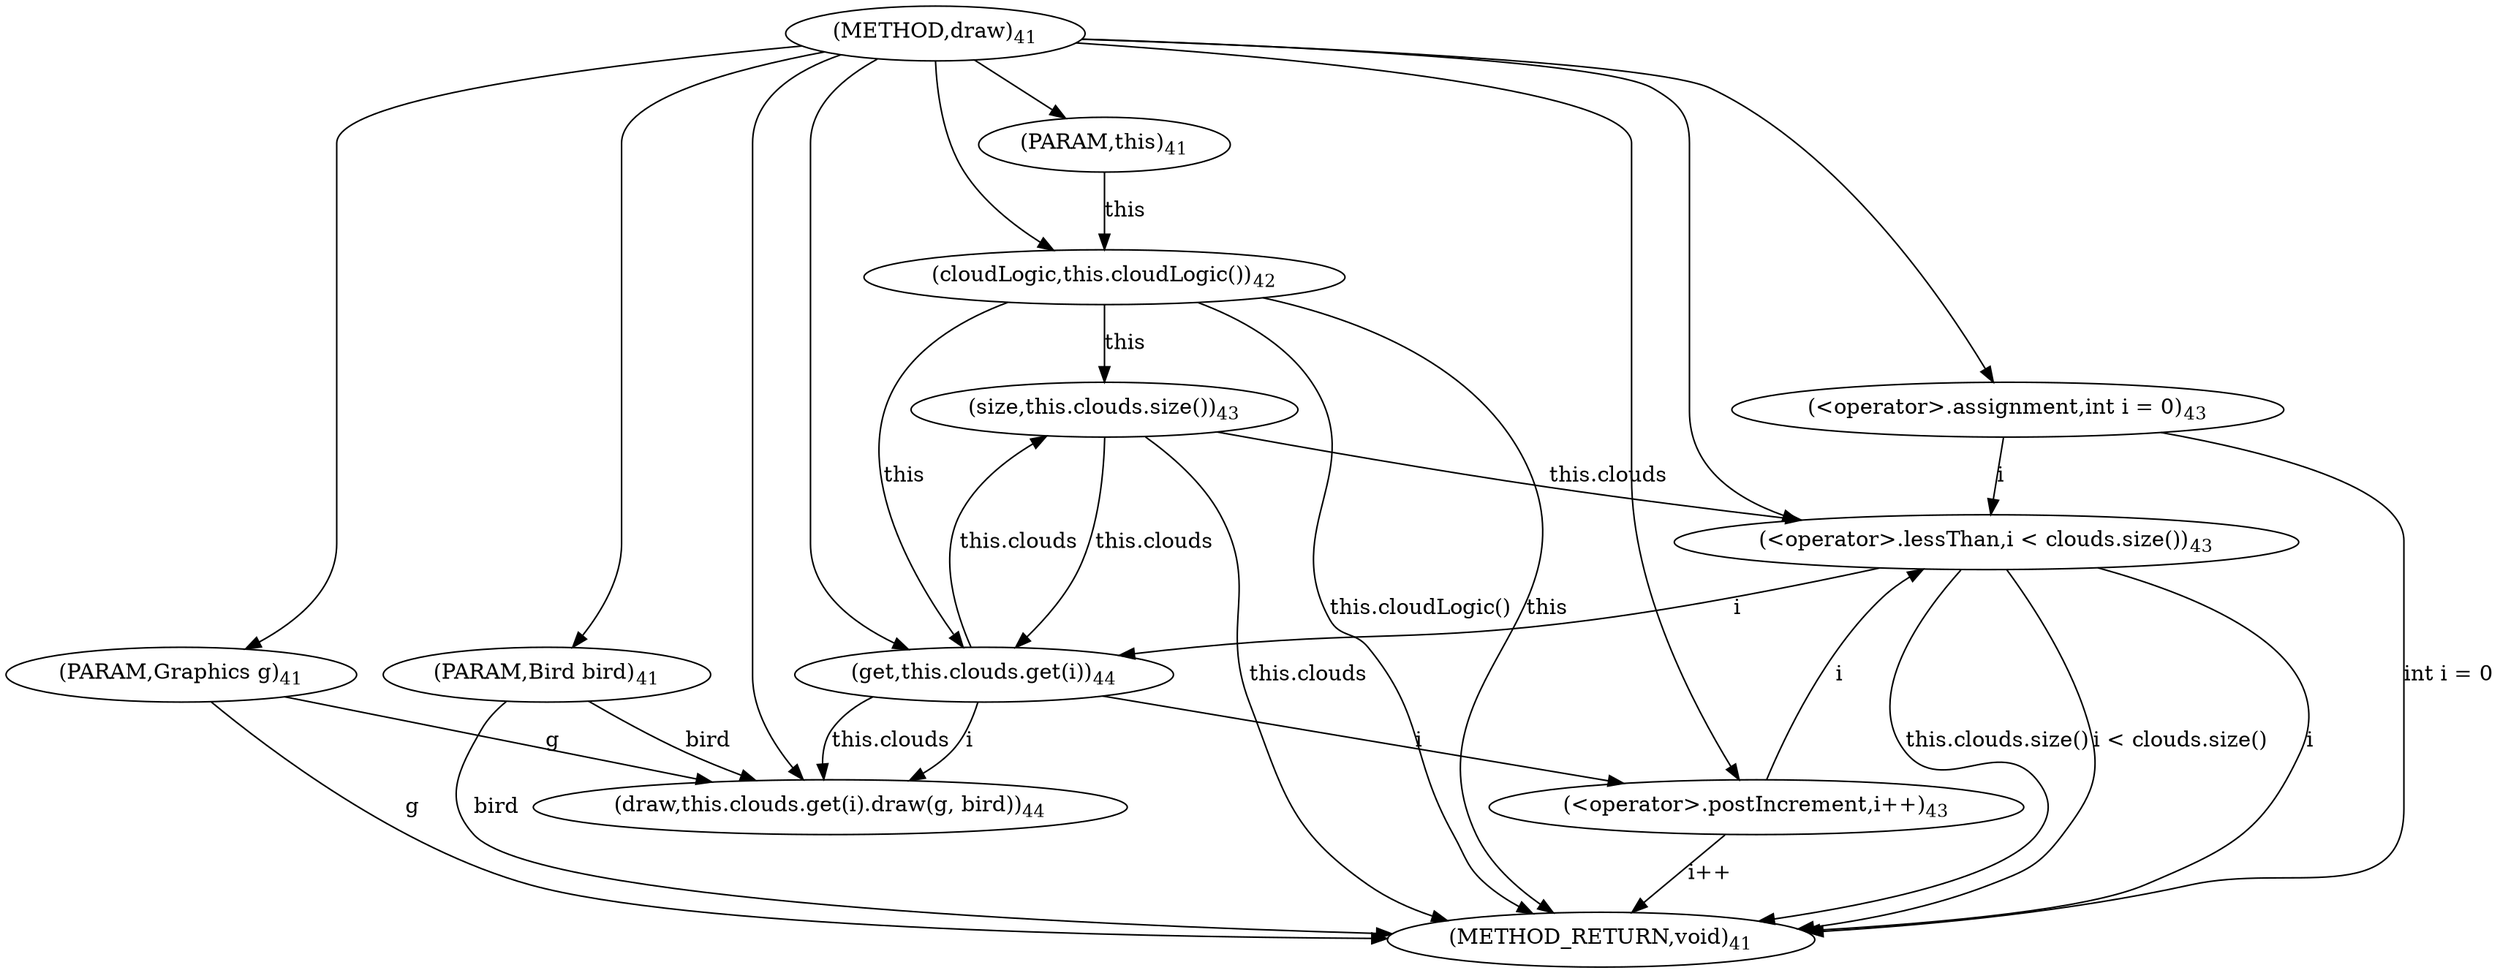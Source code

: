 digraph "draw" {  
"103" [label = <(METHOD,draw)<SUB>41</SUB>> ]
"132" [label = <(METHOD_RETURN,void)<SUB>41</SUB>> ]
"4" [label = <(PARAM,this)<SUB>41</SUB>> ]
"104" [label = <(PARAM,Graphics g)<SUB>41</SUB>> ]
"105" [label = <(PARAM,Bird bird)<SUB>41</SUB>> ]
"107" [label = <(cloudLogic,this.cloudLogic())<SUB>42</SUB>> ]
"107" [label = <(cloudLogic,this.cloudLogic())<SUB>42</SUB>> ]
"110" [label = <(&lt;operator&gt;.assignment,int i = 0)<SUB>43</SUB>> ]
"113" [label = <(&lt;operator&gt;.lessThan,i &lt; clouds.size())<SUB>43</SUB>> ]
"119" [label = <(&lt;operator&gt;.postIncrement,i++)<SUB>43</SUB>> ]
"110" [label = <(&lt;operator&gt;.assignment,int i = 0)<SUB>43</SUB>> ]
"110" [label = <(&lt;operator&gt;.assignment,int i = 0)<SUB>43</SUB>> ]
"113" [label = <(&lt;operator&gt;.lessThan,i &lt; clouds.size())<SUB>43</SUB>> ]
"113" [label = <(&lt;operator&gt;.lessThan,i &lt; clouds.size())<SUB>43</SUB>> ]
"119" [label = <(&lt;operator&gt;.postIncrement,i++)<SUB>43</SUB>> ]
"122" [label = <(draw,this.clouds.get(i).draw(g, bird))<SUB>44</SUB>> ]
"115" [label = <(size,this.clouds.size())<SUB>43</SUB>> ]
"122" [label = <(draw,this.clouds.get(i).draw(g, bird))<SUB>44</SUB>> ]
"122" [label = <(draw,this.clouds.get(i).draw(g, bird))<SUB>44</SUB>> ]
"122" [label = <(draw,this.clouds.get(i).draw(g, bird))<SUB>44</SUB>> ]
"123" [label = <(get,this.clouds.get(i))<SUB>44</SUB>> ]
"123" [label = <(get,this.clouds.get(i))<SUB>44</SUB>> ]
  "104" -> "132"  [ label = "g"] 
  "105" -> "132"  [ label = "bird"] 
  "107" -> "132"  [ label = "this"] 
  "107" -> "132"  [ label = "this.cloudLogic()"] 
  "110" -> "132"  [ label = "int i = 0"] 
  "113" -> "132"  [ label = "i"] 
  "115" -> "132"  [ label = "this.clouds"] 
  "113" -> "132"  [ label = "this.clouds.size()"] 
  "113" -> "132"  [ label = "i &lt; clouds.size()"] 
  "119" -> "132"  [ label = "i++"] 
  "103" -> "4" 
  "103" -> "104" 
  "103" -> "105" 
  "4" -> "107"  [ label = "this"] 
  "103" -> "107" 
  "103" -> "110" 
  "110" -> "113"  [ label = "i"] 
  "119" -> "113"  [ label = "i"] 
  "103" -> "113" 
  "115" -> "113"  [ label = "this.clouds"] 
  "123" -> "119"  [ label = "i"] 
  "103" -> "119" 
  "107" -> "115"  [ label = "this"] 
  "123" -> "115"  [ label = "this.clouds"] 
  "123" -> "122"  [ label = "this.clouds"] 
  "123" -> "122"  [ label = "i"] 
  "104" -> "122"  [ label = "g"] 
  "103" -> "122" 
  "105" -> "122"  [ label = "bird"] 
  "107" -> "123"  [ label = "this"] 
  "115" -> "123"  [ label = "this.clouds"] 
  "113" -> "123"  [ label = "i"] 
  "103" -> "123" 
}
